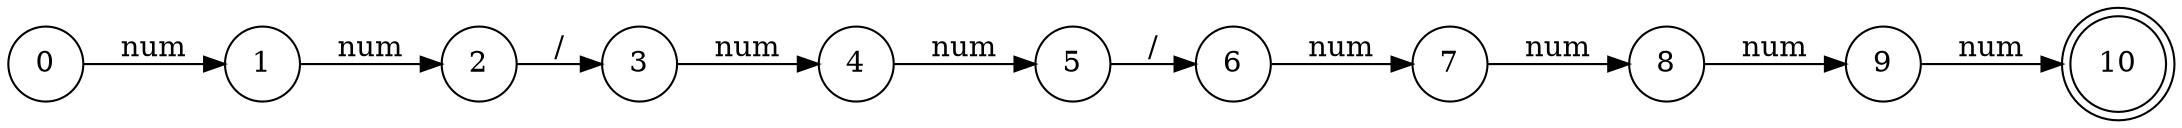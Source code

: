 digraph afd {
rankdir=LR;
node [shape=circle];
"0"->"1"[label="num"]
"1"->"2"[label="num"]
"2"->"3"[label="/"]
"3"->"4"[label="num"]
"4"->"5"[label="num"]
"5"->"6"[label="/"]
"6"->"7"[label="num"]
"7"->"8"[label="num"]
"8"->"9"[label="num"]
"9"->"10"[label="num"]
10[shape=doublecircle,label=10]
}